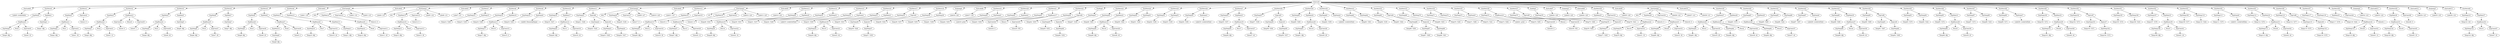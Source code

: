 digraph {
	ordering = out;
	ExpConst47 -> "Value47: 32";
	ExpBinary34 -> ExpTemp122;
	ExpBinary34 -> Plus31;
	ExpBinary34 -> ExpConst47;
	ExpTemp122 -> "Temp122: $fp";
	StatMove60 -> ExpTemp121;
	StatMove60 -> ExpMem37;
	StatLabel13 -> "Label36: L32";
	StatJump3 -> "Label35: L30";
	ExpConst46 -> "Value46: 0";
	ExpMem36 -> ExpBinary33;
	StatLabel11 -> "Label33: L22";
	ExpConst44 -> "Value44: 1";
	StatMove58 -> ExpMem35;
	StatMove58 -> ExpConst44;
	ExpMem35 -> ExpBinary32;
	ExpConst43 -> "Value43: 12";
	ExpTemp118 -> "Temp118: T244";
	StatMove57 -> ExpTemp117;
	StatMove57 -> ExpTemp118;
	ExpTemp117 -> "Temp117: T278";
	ExpTemp116 -> "Temp116: T276";
	ExpCall8 -> ExpTemp115;
	ExpCall8 -> ExpList8;
	ExpTemp115 -> "Temp115: T275";
	StatMove56 -> ExpTemp114;
	StatMove56 -> ExpCall8;
	ExpTemp114 -> "Temp114: T277";
	StatMove59 -> ExpMem36;
	StatMove59 -> ExpConst46;
	ExpMem34 -> ExpBinary31;
	ExpTemp110 -> "Temp110: T244";
	StatMove53 -> ExpTemp109;
	StatMove53 -> ExpTemp110;
	ExpTemp113 -> "Temp113: $fp";
	ExpMem33 -> ExpBinary30;
	ExpBinary30 -> ExpTemp108;
	ExpBinary30 -> Plus27;
	ExpBinary30 -> ExpConst41;
	ExpTemp108 -> "Temp108: $fp";
	StatMove52 -> ExpTemp107;
	StatMove52 -> ExpMem33;
	ExpCall7 -> ExpTemp103;
	ExpCall7 -> ExpList7;
	ExpTemp102 -> "Temp102: T273";
	ExpTemp119 -> "Temp119: $fp";
	ExpConst40 -> "Value40: 44";
	StatMove49 -> ExpTemp100;
	StatMove49 -> ExpMem32;
	ExpName7 -> "Label30: List@GetEnd";
	ExpTemp98 -> "Temp98: T243";
	StatMove47 -> ExpTemp97;
	StatMove47 -> ExpTemp98;
	ExpMem31 -> ExpBinary28;
	ExpConst39 -> "Value39: 20";
	ExpBinary28 -> ExpTemp96;
	ExpBinary28 -> Plus25;
	ExpBinary28 -> ExpConst39;
	ExpMem37 -> ExpBinary34;
	ExpTemp96 -> "Temp96: $fp";
	StatMove46 -> ExpTemp95;
	StatMove46 -> ExpMem31;
	ExpTemp92 -> "Temp92: T268";
	ExpCall6 -> ExpTemp91;
	ExpCall6 -> ExpList6;
	ExpTemp104 -> "Temp104: T272";
	ExpTemp91 -> "Temp91: T267";
	StatMove44 -> ExpTemp90;
	StatMove44 -> ExpCall6;
	ExpTemp90 -> "Temp90: T269";
	ExpMem30 -> ExpBinary27;
	ExpConst38 -> "Value38: 44";
	StatMove43 -> ExpTemp88;
	StatMove43 -> ExpMem30;
	ExpTemp88 -> "Temp88: T268";
	StatMove42 -> ExpTemp87;
	StatMove42 -> ExpName6;
	ExpTemp105 -> "Temp105: T274";
	StatMove41 -> ExpTemp85;
	StatMove41 -> ExpTemp86;
	ExpMem29 -> ExpBinary26;
	ExpConst37 -> "Value37: 44";
	ExpTemp84 -> "Temp84: $fp";
	ExpTemp83 -> "Temp83: T270";
	ExpConst36 -> "Value36: 44";
	ExpTemp82 -> "Temp82: $fp";
	ExpConst35 -> "Value35: 28";
	ExpTemp81 -> "Temp81: $fp";
	StatLabel10 -> "Label28: L21";
	ExpMem26 -> ExpBinary23;
	ExpBinary29 -> ExpTemp101;
	ExpBinary29 -> Plus26;
	ExpBinary29 -> ExpConst40;
	StatLabel9 -> "Label25: L29";
	ExpConst32 -> "Value32: 0";
	ExpTemp95 -> "Temp95: T274";
	ExpMem25 -> ExpBinary22;
	ExpConst31 -> "Value31: 16";
	ExpTemp86 -> "Temp86: T242";
	ExpTemp79 -> "Temp79: $fp";
	StatJump1 -> "Label23: L29";
	ExpTemp85 -> "Temp85: T269";
	StatExp1 -> ExpTemp78;
	ExpTemp107 -> "Temp107: T278";
	ExpCall5 -> ExpTemp76;
	ExpCall5 -> ExpList5;
	ExpTemp121 -> "Temp121: $rv";
	StatMove37 -> ExpTemp75;
	StatMove37 -> ExpCall5;
	ExpList8 -> ExpTemp116;
	ExpTemp75 -> "Temp75: T266";
	ExpConst30 -> "Value30: 555";
	ExpConst29 -> "Value29: 0";
	StatMove36 -> ExpTemp74;
	StatMove36 -> ExpBinary21;
	ExpBinary33 -> ExpTemp120;
	ExpBinary33 -> Plus30;
	ExpBinary33 -> ExpConst45;
	ExpTemp106 -> "Temp106: T243";
	ExpName5 -> "Label21: print";
	ExpBinary26 -> ExpTemp84;
	ExpBinary26 -> Plus23;
	ExpBinary26 -> ExpConst37;
	StatMove35 -> ExpTemp73;
	StatMove35 -> ExpName5;
	ExpTemp94 -> "Temp94: T242";
	ExpTemp73 -> "Temp73: T264";
	ExpTemp71 -> "Temp71: T266";
	ExpTemp70 -> "Temp70: T240";
	StatMove33 -> ExpTemp69;
	StatMove33 -> ExpTemp70;
	ExpTemp68 -> "Temp68: T261";
	ExpList4 -> ExpTemp67;
	ExpList4 -> ExpTemp68;
	StatMove40 -> ExpTemp83;
	StatMove40 -> ExpMem29;
	ExpCall4 -> ExpTemp66;
	ExpCall4 -> ExpList4;
	ExpTemp66 -> "Temp66: T259";
	ExpTemp65 -> "Temp65: T262";
	ExpCall0 -> ExpTemp22;
	ExpCall0 -> ExpList0;
	ExpTemp20 -> "Temp20: $fp";
	ExpTemp77 -> "Temp77: T265";
	ExpName0 -> "Label8: Element@Equal";
	ExpConst8 -> "Value8: 20";
	ExpTemp23 -> "Temp23: T246";
	ExpTemp15 -> "Temp15: T236";
	StatMove12 -> ExpMem18;
	StatMove12 -> ExpConst19;
	ExpConst19 -> "Value19: 1";
	ExpMem17 -> ExpBinary12;
	ExpBinary10 -> ExpTemp13;
	ExpBinary10 -> Plus9;
	ExpBinary10 -> ExpConst13;
	ExpTemp13 -> "Temp13: $fp";
	ExpConst34 -> "Value34: 0";
	StatCJump1 -> NE1;
	StatCJump1 -> ExpMem15;
	StatCJump1 -> ExpConst14;
	StatCJump1 -> "Label5: L32";
	StatCJump1 -> "Label6: L31";
	ExpTemp101 -> "Temp101: $fp";
	ExpConst25 -> "Value25: 555";
	ExpCall3 -> ExpTemp58;
	ExpCall3 -> ExpList3;
	StatLabel2 -> "Label4: L33";
	StatMove5 -> ExpMem8;
	StatMove5 -> ExpMem9;
	ExpTemp120 -> "Temp120: $fp";
	ExpConst14 -> "Value14: 0";
	ExpConst9 -> "Value9: 4";
	ExpBinary32 -> ExpTemp119;
	ExpBinary32 -> Plus29;
	ExpBinary32 -> ExpConst43;
	ExpMem14 -> ExpBinary9;
	ExpTemp52 -> "Temp52: T258";
	StatCJump0 -> NE0;
	StatCJump0 -> ExpMem14;
	StatCJump0 -> ExpConst12;
	StatCJump0 -> "Label2: L32";
	StatCJump0 -> "Label3: L33";
	StatLabel1 -> "Label1: L30";
	ExpMem12 -> ExpMem13;
	ExpBinary23 -> ExpTemp80;
	ExpBinary23 -> Plus20;
	ExpBinary23 -> ExpConst33;
	StatList0 -> StatLabel0;
	StatList0 -> StatMove0;
	StatList0 -> StatMove1;
	StatList0 -> StatMove2;
	StatList0 -> StatMove3;
	StatList0 -> StatMove4;
	StatList0 -> StatMove5;
	StatList0 -> StatMove6;
	StatList0 -> StatLabel1;
	StatList0 -> StatCJump0;
	StatList0 -> StatLabel2;
	StatList0 -> StatCJump1;
	StatList0 -> StatLabel3;
	StatList0 -> StatMove7;
	StatList0 -> StatMove8;
	StatList0 -> StatMove9;
	StatList0 -> StatMove10;
	StatList0 -> StatMove11;
	StatList0 -> StatCJump2;
	StatList0 -> StatLabel4;
	StatList0 -> StatMove12;
	StatList0 -> StatCJump3;
	StatList0 -> StatLabel5;
	StatList0 -> StatMove13;
	StatList0 -> StatMove14;
	StatList0 -> StatMove15;
	StatList0 -> StatMove16;
	StatList0 -> StatMove17;
	StatList0 -> StatMove18;
	StatList0 -> StatJump0;
	StatList0 -> StatLabel6;
	StatList0 -> StatMove19;
	StatList0 -> StatMove20;
	StatList0 -> StatMove21;
	StatList0 -> StatMove22;
	StatList0 -> StatExp0;
	StatList0 -> StatMove23;
	StatList0 -> StatMove24;
	StatList0 -> StatMove25;
	StatList0 -> StatMove26;
	StatList0 -> StatMove27;
	StatList0 -> StatMove28;
	StatList0 -> StatMove29;
	StatList0 -> StatMove30;
	StatList0 -> StatMove31;
	StatList0 -> StatMove32;
	StatList0 -> StatMove33;
	StatList0 -> StatMove34;
	StatList0 -> StatMove35;
	StatList0 -> StatMove36;
	StatList0 -> StatMove37;
	StatList0 -> StatExp1;
	StatList0 -> StatLabel7;
	StatList0 -> StatJump1;
	StatList0 -> StatLabel8;
	StatList0 -> StatMove38;
	StatList0 -> StatLabel9;
	StatList0 -> StatCJump4;
	StatList0 -> StatLabel10;
	StatList0 -> StatMove39;
	StatList0 -> StatMove40;
	StatList0 -> StatMove41;
	StatList0 -> StatMove42;
	StatList0 -> StatMove43;
	StatList0 -> StatMove44;
	StatList0 -> StatMove45;
	StatList0 -> StatMove46;
	StatList0 -> StatMove47;
	StatList0 -> StatMove48;
	StatList0 -> StatMove49;
	StatList0 -> StatMove50;
	StatList0 -> StatMove51;
	StatList0 -> StatMove52;
	StatList0 -> StatMove53;
	StatList0 -> StatMove54;
	StatList0 -> StatMove55;
	StatList0 -> StatMove56;
	StatList0 -> StatMove57;
	StatList0 -> StatMove58;
	StatList0 -> StatJump2;
	StatList0 -> StatLabel11;
	StatList0 -> StatMove59;
	StatList0 -> StatLabel12;
	StatList0 -> StatJump3;
	StatList0 -> StatLabel13;
	StatList0 -> StatMove60;
	StatMove16 -> ExpTemp33;
	StatMove16 -> ExpMem21;
	ExpTemp11 -> "Temp11: $fp";
	StatMove4 -> ExpMem6;
	StatMove4 -> ExpMem7;
	StatMove9 -> ExpTemp18;
	StatMove9 -> ExpName0;
	ExpTemp48 -> "Temp48: T263";
	ExpMem11 -> ExpBinary8;
	StatMove26 -> ExpTemp54;
	StatMove26 -> ExpName3;
	ExpTemp10 -> "Temp10: $fp";
	ExpMem10 -> ExpTemp9;
	ExpMem8 -> ExpBinary6;
	ExpTemp17 -> "Temp17: $fp";
	ExpConst3 -> "Value3: 12";
	ExpTemp112 -> "Temp112: T276";
	ExpBinary6 -> ExpTemp8;
	ExpBinary6 -> Plus5;
	ExpBinary6 -> ExpConst8;
	StatMove48 -> ExpTemp99;
	StatMove48 -> ExpName7;
	StatMove24 -> ExpTemp50;
	StatMove24 -> ExpTemp51;
	ExpTemp21 -> "Temp21: T248";
	ExpConst7 -> "Value7: 28";
	StatCJump4 -> NE3;
	StatCJump4 -> ExpMem26;
	StatCJump4 -> ExpConst34;
	StatCJump4 -> "Label26: L22";
	StatCJump4 -> "Label27: L21";
	ExpMem13 -> ExpTemp11;
	ExpTemp62 -> "Temp62: T259";
	ExpBinary27 -> ExpTemp89;
	ExpBinary27 -> Plus24;
	ExpBinary27 -> ExpConst38;
	StatMove1 -> ExpMem2;
	StatMove1 -> ExpConst2;
	ExpConst41 -> "Value41: 24";
	ExpConst1 -> "Value1: 36";
	ExpTemp45 -> "Temp45: T253";
	StatLabel12 -> "Label34: L23";
	StatMove38 -> ExpMem25;
	StatMove38 -> ExpConst32;
	ExpBinary0 -> ExpTemp0;
	ExpBinary0 -> Plus0;
	ExpBinary0 -> ExpConst0;
	StatMove10 -> ExpTemp19;
	StatMove10 -> ExpMem17;
	ExpMem4 -> ExpBinary4;
	ExpBinary11 -> ExpTemp17;
	ExpBinary11 -> Plus10;
	ExpBinary11 -> ExpConst15;
	StatMove34 -> ExpTemp71;
	StatMove34 -> ExpTemp72;
	ExpTemp59 -> "Temp59: T257";
	ExpConst18 -> "Value18: 36";
	ExpConst26 -> "Value26: 40";
	StatLabel3 -> "Label7: L31";
	ExpTemp72 -> "Temp72: T241";
	StatMove15 -> ExpTemp32;
	StatMove15 -> ExpName1;
	ExpBinary8 -> ExpTemp10;
	ExpBinary8 -> Plus7;
	ExpBinary8 -> ExpConst10;
	ExpConst5 -> "Value5: 1";
	StatMove55 -> ExpTemp112;
	StatMove55 -> ExpMem34;
	ExpTemp39 -> "Temp39: T237";
	ExpTemp12 -> "Temp12: $fp";
	ExpMem21 -> ExpBinary16;
	ExpConst23 -> "Value23: 44";
	ExpTemp76 -> "Temp76: T264";
	ExpTemp14 -> "Temp14: T248";
	StatLabel6 -> "Label17: L25";
	ExpMem2 -> ExpBinary1;
	ExpTemp100 -> "Temp100: T272";
	ExpBinary22 -> ExpTemp79;
	ExpBinary22 -> Plus19;
	ExpBinary22 -> ExpConst31;
	ExpTemp33 -> "Temp33: T250";
	ExpConst15 -> "Value15: 4";
	ExpMem16 -> ExpBinary11;
	ExpBinary2 -> ExpTemp3;
	ExpBinary2 -> Plus2;
	ExpBinary2 -> ExpConst3;
	ExpTemp53 -> "Temp53: T239";
	ExpTemp19 -> "Temp19: T247";
	ExpName8 -> "Label31: List@GetElem";
	ExpMem28 -> ExpBinary25;
	StatMove2 -> ExpMem3;
	StatMove2 -> ExpBinary3;
	ExpBinary13 -> ExpTemp26;
	ExpBinary13 -> Plus12;
	ExpBinary13 -> ExpConst18;
	ExpTemp54 -> "Temp54: T256";
	StatMove50 -> ExpTemp102;
	StatMove50 -> ExpCall7;
	StatExp0 -> ExpTemp47;
	ExpTemp2 -> "Temp2: $fp";
	StatJump2 -> "Label32: L23";
	ExpTemp51 -> "Temp51: T240";
	ExpMem3 -> ExpBinary2;
	ExpBinary1 -> ExpTemp2;
	ExpBinary1 -> Plus1;
	ExpBinary1 -> ExpConst1;
	ExpConst10 -> "Value10: 24";
	StatMove31 -> ExpTemp63;
	StatMove31 -> ExpTemp64;
	ExpTemp16 -> "Temp16: T246";
	StatCJump2 -> NE2;
	StatCJump2 -> ExpTemp25;
	StatCJump2 -> ExpConst17;
	StatCJump2 -> "Label9: L27";
	StatCJump2 -> "Label10: L28";
	ExpTemp1 -> "Temp1: $fp";
	ExpBinary4 -> ExpTemp4;
	ExpBinary4 -> Plus3;
	ExpBinary4 -> ExpConst6;
	StatMove23 -> ExpTemp48;
	StatMove23 -> ExpMem22;
	ExpTemp35 -> "Temp35: T251";
	ExpList1 -> ExpTemp37;
	StatMove29 -> ExpTemp60;
	StatMove29 -> ExpMem24;
	ExpBinary17 -> ExpConst24;
	ExpBinary17 -> Minus1;
	ExpBinary17 -> ExpConst25;
	ExpConst12 -> "Value12: 0";
	StatMove54 -> ExpTemp111;
	StatMove54 -> ExpName8;
	ExpTemp8 -> "Temp8: $fp";
	ExpMem15 -> ExpBinary10;
	ExpBinary24 -> ExpTemp81;
	ExpBinary24 -> Plus21;
	ExpBinary24 -> ExpConst35;
	ExpBinary9 -> ExpTemp12;
	ExpBinary9 -> Plus8;
	ExpBinary9 -> ExpConst11;
	ExpTemp4 -> "Temp4: $fp";
	StatLabel5 -> "Label14: L24";
	StatMove7 -> ExpTemp14;
	StatMove7 -> ExpTemp15;
	ExpTemp7 -> "Temp7: $fp";
	ExpConst0 -> "Value0: 32";
	ExpMem9 -> ExpBinary7;
	ExpConst6 -> "Value6: 44";
	StatMove27 -> ExpTemp55;
	StatMove27 -> ExpMem23;
	ExpTemp22 -> "Temp22: T245";
	ExpList2 -> ExpTemp46;
	StatMove3 -> ExpMem4;
	StatMove3 -> ExpMem5;
	StatMove45 -> ExpTemp93;
	StatMove45 -> ExpTemp94;
	ExpTemp74 -> "Temp74: T265";
	StatLabel0 -> "Label0: List@Delete";
	ExpConst24 -> "Value24: 0";
	ExpBinary12 -> ExpTemp20;
	ExpBinary12 -> Plus11;
	ExpBinary12 -> ExpConst16;
	StatMove6 -> ExpMem11;
	StatMove6 -> ExpMem12;
	ExpTemp80 -> "Temp80: $fp";
	StatMove32 -> ExpTemp65;
	StatMove32 -> ExpCall4;
	StatMove22 -> ExpTemp44;
	StatMove22 -> ExpCall2;
	ExpTemp103 -> "Temp103: T271";
	ExpList5 -> ExpTemp77;
	ExpTemp31 -> "Temp31: T237";
	ExpTemp24 -> "Temp24: T247";
	ExpConst16 -> "Value16: 24";
	ExpMem6 -> ExpBinary5;
	ExpConst4 -> "Value4: 0";
	ExpTemp9 -> "Temp9: $fp";
	ExpBinary7 -> ExpMem10;
	ExpBinary7 -> Plus6;
	ExpBinary7 -> ExpConst9;
	ExpBinary5 -> ExpTemp6;
	ExpBinary5 -> Plus4;
	ExpBinary5 -> ExpConst7;
	ExpTemp78 -> "Temp78: T241";
	ExpTemp43 -> "Temp43: T254";
	ExpTemp25 -> "Temp25: T236";
	StatMove51 -> ExpTemp105;
	StatMove51 -> ExpTemp106;
	ExpConst17 -> "Value17: 0";
	StatLabel4 -> "Label11: L27";
	ExpTemp26 -> "Temp26: $fp";
	ExpTemp93 -> "Temp93: T270";
	StatMove39 -> ExpMem27;
	StatMove39 -> ExpMem28;
	ExpTemp41 -> "Temp41: T238";
	ExpMem18 -> ExpBinary13;
	ExpConst13 -> "Value13: 36";
	ExpMem7 -> ExpTemp7;
	ExpTemp46 -> "Temp46: T254";
	ExpMem32 -> ExpBinary29;
	ExpTemp60 -> "Temp60: T260";
	ExpTemp89 -> "Temp89: $fp";
	ExpTemp27 -> "Temp27: $fp";
	StatMove0 -> ExpMem0;
	StatMove0 -> ExpMem1;
	ExpBinary14 -> ExpTemp27;
	ExpBinary14 -> Plus13;
	ExpBinary14 -> ExpConst20;
	ExpConst20 -> "Value20: 12";
	ExpConst33 -> "Value33: 36";
	ExpTemp49 -> "Temp49: $fp";
	ExpConst21 -> "Value21: 0";
	ExpTemp5 -> "Temp5: $fp";
	ExpTemp57 -> "Temp57: T258";
	StatMove13 -> ExpTemp28;
	StatMove13 -> ExpMem20;
	ExpTemp29 -> "Temp29: $fp";
	ExpBinary15 -> ExpTemp29;
	ExpBinary15 -> Plus14;
	ExpBinary15 -> ExpConst22;
	ExpConst2 -> "Value2: 0";
	ExpCall2 -> ExpTemp45;
	ExpCall2 -> ExpList2;
	ExpConst11 -> "Value11: 20";
	ExpTemp47 -> "Temp47: T238";
	ExpList0 -> ExpTemp23;
	ExpList0 -> ExpTemp24;
	ExpConst22 -> "Value22: 32";
	ExpConst45 -> "Value45: 16";
	ExpTemp67 -> "Temp67: T260";
	ExpBinary3 -> ExpConst4;
	ExpBinary3 -> Minus0;
	ExpBinary3 -> ExpConst5;
	ExpTemp40 -> "Temp40: T255";
	ExpMem20 -> ExpBinary15;
	ExpTemp30 -> "Temp30: T251";
	StatMove14 -> ExpTemp30;
	StatMove14 -> ExpTemp31;
	ExpTemp87 -> "Temp87: T267";
	ExpTemp32 -> "Temp32: T249";
	ExpName1 -> "Label15: List@GetNext";
	ExpTemp64 -> "Temp64: T239";
	ExpMem24 -> ExpBinary20;
	StatLabel7 -> "Label22: L26";
	ExpTemp34 -> "Temp34: $fp";
	ExpBinary16 -> ExpTemp34;
	ExpBinary16 -> Plus15;
	ExpBinary16 -> ExpConst23;
	ExpTemp109 -> "Temp109: T277";
	ExpTemp18 -> "Temp18: T245";
	ExpConst28 -> "Value28: 28";
	ExpConst42 -> "Value42: 44";
	StatMove17 -> ExpTemp35;
	StatMove17 -> ExpCall1;
	ExpMem0 -> ExpBinary0;
	ExpTemp36 -> "Temp36: T249";
	ExpMem19 -> ExpBinary14;
	ExpCall1 -> ExpTemp36;
	ExpCall1 -> ExpList1;
	ExpTemp69 -> "Temp69: T263";
	ExpTemp37 -> "Temp37: T250";
	ExpBinary31 -> ExpTemp113;
	ExpBinary31 -> Plus28;
	ExpBinary31 -> ExpConst42;
	ExpName6 -> "Label29: List@GetNext";
	ExpTemp38 -> "Temp38: T252";
	StatMove18 -> ExpTemp38;
	StatMove18 -> ExpTemp39;
	ExpTemp111 -> "Temp111: T275";
	StatJump0 -> "Label16: L26";
	StatMove11 -> ExpTemp21;
	StatMove11 -> ExpCall0;
	ExpTemp44 -> "Temp44: T255";
	ExpTemp42 -> "Temp42: T253";
	StatMove25 -> ExpTemp52;
	StatMove25 -> ExpTemp53;
	StatMove20 -> ExpTemp42;
	StatMove20 -> ExpName2;
	ExpName2 -> "Label18: print";
	ExpMem1 -> ExpTemp1;
	ExpTemp58 -> "Temp58: T256";
	ExpMem27 -> ExpBinary24;
	StatMove21 -> ExpTemp43;
	StatMove21 -> ExpBinary17;
	StatLabel8 -> "Label24: L28";
	ExpTemp3 -> "Temp3: $fp";
	ExpTemp6 -> "Temp6: $fp";
	ExpBinary18 -> ExpTemp49;
	ExpBinary18 -> Plus16;
	ExpBinary18 -> ExpConst26;
	ExpMem5 -> ExpTemp5;
	ExpMem22 -> ExpBinary18;
	ExpTemp50 -> "Temp50: T262";
	ExpList6 -> ExpTemp92;
	ExpName3 -> "Label19: List@GetNext";
	StatMove28 -> ExpTemp57;
	StatMove28 -> ExpCall3;
	ExpTemp99 -> "Temp99: T271";
	ExpBinary21 -> ExpConst29;
	ExpBinary21 -> Minus2;
	ExpBinary21 -> ExpConst30;
	StatCJump3 -> LT0;
	StatCJump3 -> ExpMem19;
	StatCJump3 -> ExpConst21;
	StatCJump3 -> "Label12: L24";
	StatCJump3 -> "Label13: L25";
	ExpTemp55 -> "Temp55: T257";
	ExpTemp56 -> "Temp56: $fp";
	ExpBinary19 -> ExpTemp56;
	ExpBinary19 -> Plus17;
	ExpBinary19 -> ExpConst27;
	ExpConst27 -> "Value27: 44";
	ExpBinary25 -> ExpTemp82;
	ExpBinary25 -> Plus22;
	ExpBinary25 -> ExpConst36;
	ExpMem23 -> ExpBinary19;
	ExpList3 -> ExpTemp59;
	ExpTemp97 -> "Temp97: T273";
	ExpTemp28 -> "Temp28: T252";
	StatMove8 -> ExpTemp16;
	StatMove8 -> ExpMem16;
	ExpBinary20 -> ExpTemp61;
	ExpBinary20 -> Plus18;
	ExpBinary20 -> ExpConst28;
	StatMove19 -> ExpTemp40;
	StatMove19 -> ExpTemp41;
	ExpTemp0 -> "Temp0: $fp";
	ExpTemp61 -> "Temp61: $fp";
	StatMove30 -> ExpTemp62;
	StatMove30 -> ExpName4;
	ExpName4 -> "Label20: List@SetNext";
	ExpList7 -> ExpTemp104;
	ExpTemp63 -> "Temp63: T261";
}

